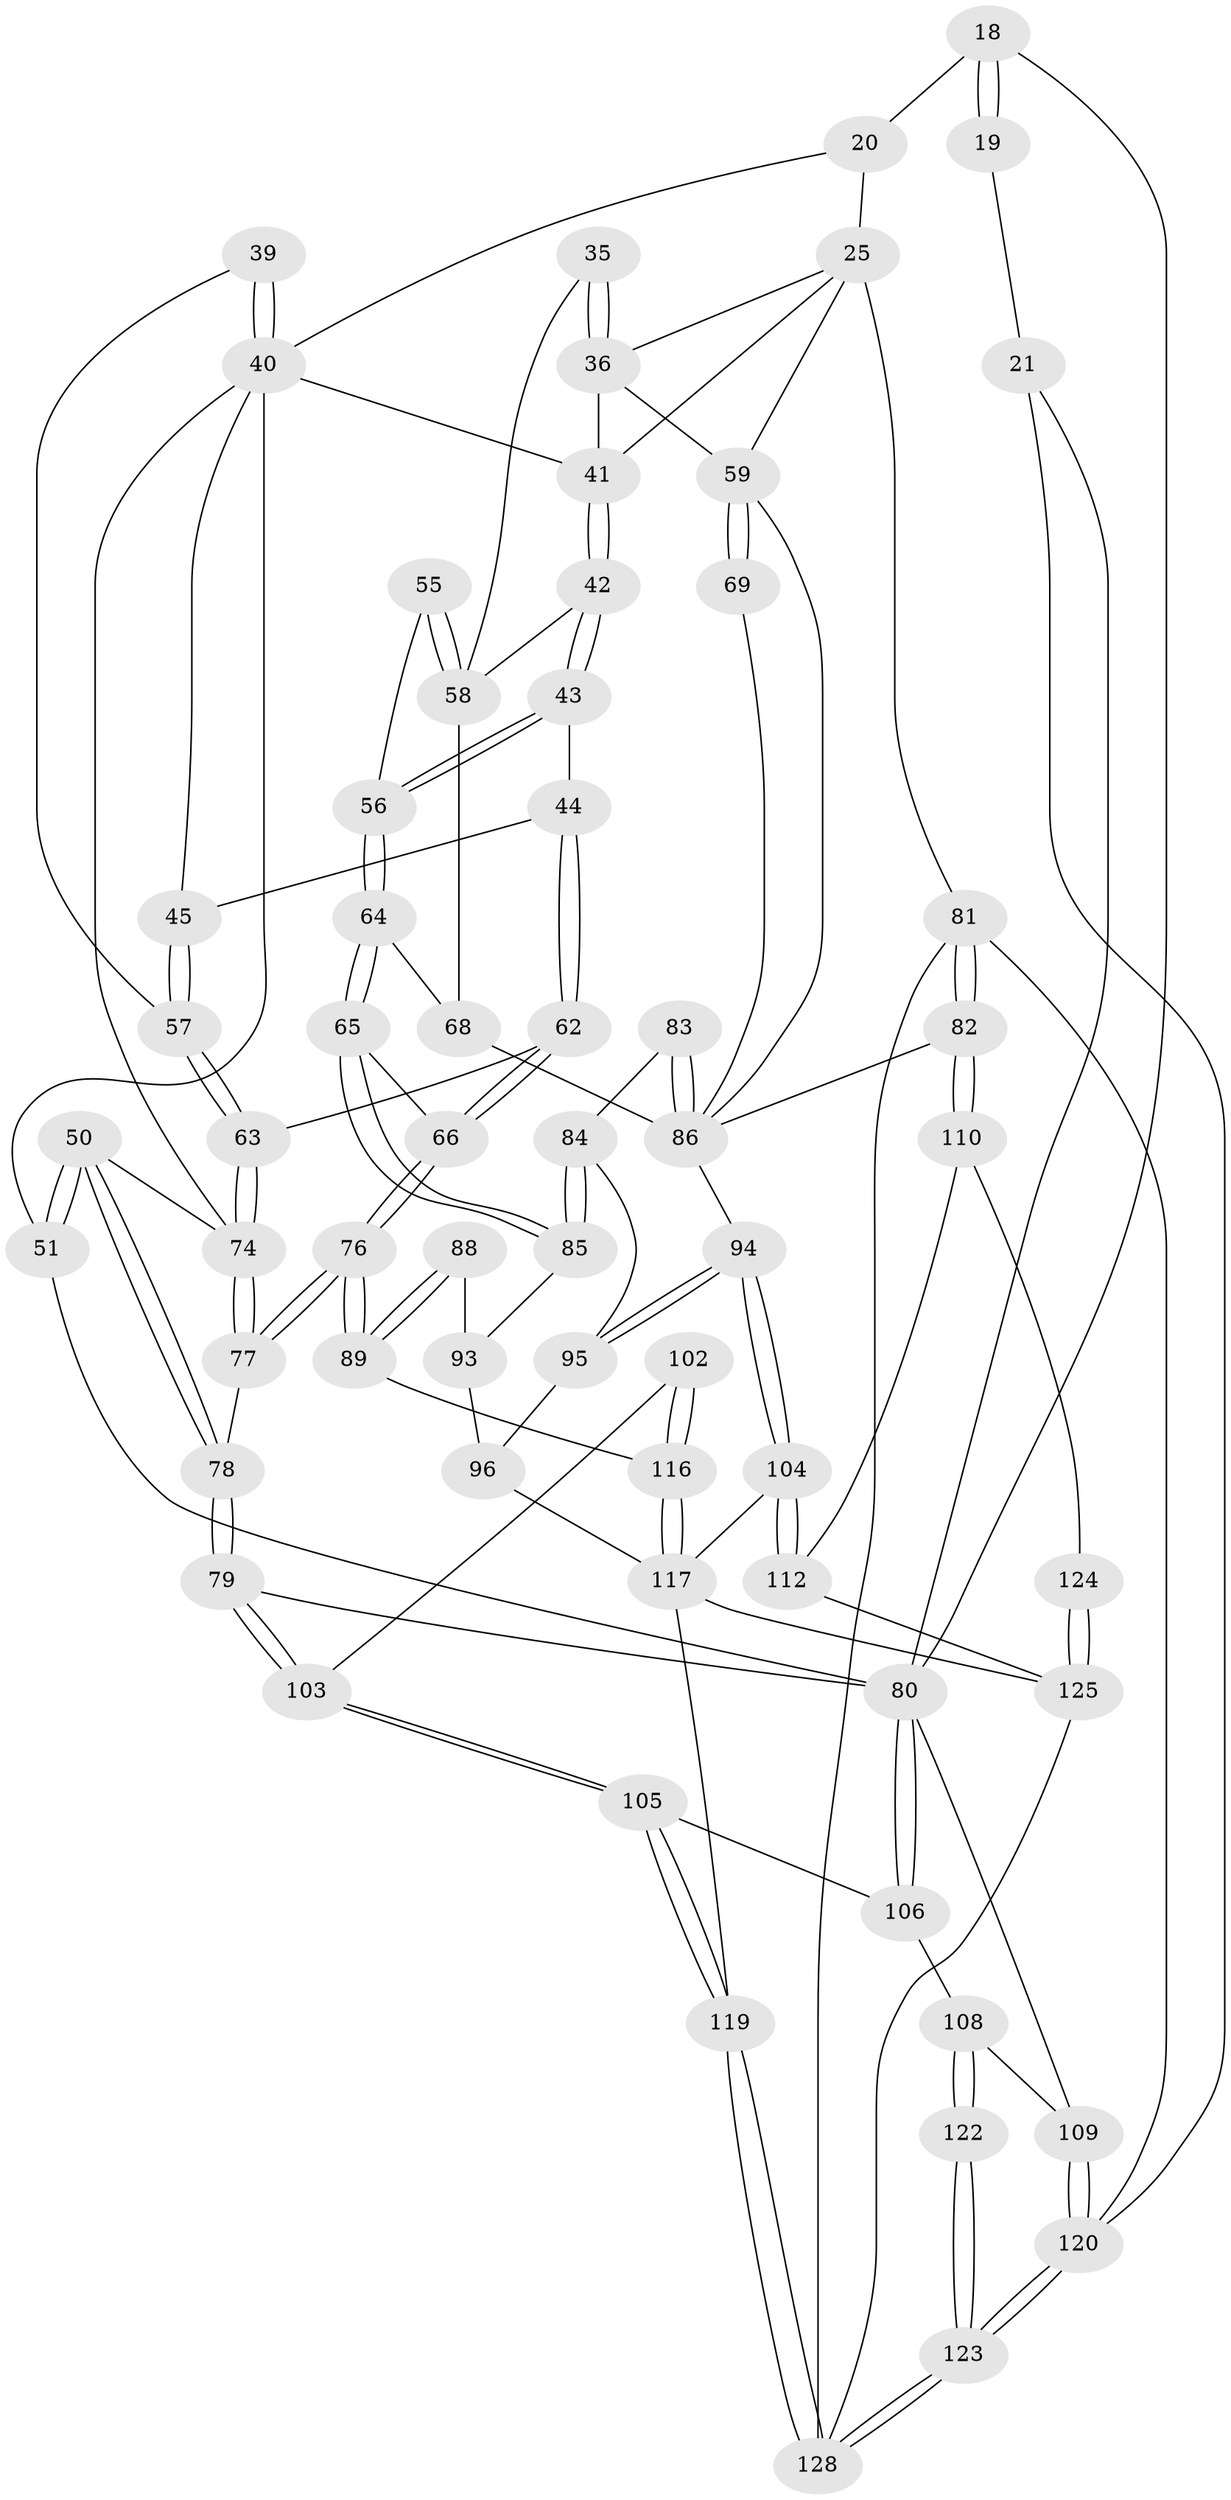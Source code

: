 // original degree distribution, {3: 0.015625, 5: 0.53125, 6: 0.21875, 4: 0.234375}
// Generated by graph-tools (version 1.1) at 2025/00/03/09/25 05:00:45]
// undirected, 64 vertices, 146 edges
graph export_dot {
graph [start="1"]
  node [color=gray90,style=filled];
  18 [pos="+0.2008982178288967+0.13604271818403693",super="+17+11"];
  19 [pos="+0.18988784747828102+0.12430439331414785",super="+5"];
  20 [pos="+0.40569143965030485+0.045842386194544026",super="+16"];
  21 [pos="+0.0145993299782375+0.0629128116821815",super="+4"];
  25 [pos="+1+0",super="+22"];
  35 [pos="+0.8809619927459714+0.27011504327388164"];
  36 [pos="+0.8535195229169108+0.24173741776959226",super="+26"];
  39 [pos="+0.46451597393766936+0.34794119585170535"];
  40 [pos="+0.4383012989609618+0.3690432154738473",super="+32+38+37"];
  41 [pos="+0.7498049587059624+0.2628703137748013",super="+14"];
  42 [pos="+0.7528655173816425+0.29031693678443504"];
  43 [pos="+0.7476784351303615+0.3207063764325952"];
  44 [pos="+0.6521788678732552+0.3301720363249841"];
  45 [pos="+0.6261425607397705+0.2771182087878286"];
  50 [pos="+0.378374013992773+0.4138017529617541"];
  51 [pos="+0.3643395267985259+0.40573009126329734",super="+33"];
  55 [pos="+0.7812397781479339+0.34456872009952944"];
  56 [pos="+0.7617795561703979+0.3458365983916671"];
  57 [pos="+0.5536844880319086+0.37846302368982876"];
  58 [pos="+0.8750010379505796+0.3753195622399124",super="+46+47"];
  59 [pos="+0.9164649655944198+0.3811036466459179",super="+28"];
  62 [pos="+0.639293255673069+0.42653261038343077"];
  63 [pos="+0.6359937447571076+0.42687311899753116"];
  64 [pos="+0.737139513608343+0.47399214465611983"];
  65 [pos="+0.7303250292762543+0.477861573814235"];
  66 [pos="+0.7143915818831413+0.47413238604693214"];
  68 [pos="+0.771528845341815+0.4713767090844086",super="+67"];
  69 [pos="+1+0.33458770694688306"];
  74 [pos="+0.5458115630149831+0.49389073955732093",super="+49"];
  76 [pos="+0.5411296836455722+0.6259735685052757"];
  77 [pos="+0.5371158417730801+0.6153873593403915"];
  78 [pos="+0.36712796814629123+0.4854112278041461"];
  79 [pos="+0.26878159938982044+0.6252468086649446"];
  80 [pos="+0.20951202494059157+0.6402919676009659",super="+53+52+34+30"];
  81 [pos="+1+1",super="+2"];
  82 [pos="+1+0.7641783482145208"];
  83 [pos="+0.8917910410758946+0.5525045211320427"];
  84 [pos="+0.7731495262972022+0.5798030915555793"];
  85 [pos="+0.7314145545768662+0.4888323143019562"];
  86 [pos="+1+0.6363046887659847",super="+72+73+75"];
  88 [pos="+0.6073907732300322+0.6264236649117597"];
  89 [pos="+0.5411756691932711+0.6266879266577108"];
  93 [pos="+0.6821125021342734+0.6313399377454076",super="+87"];
  94 [pos="+0.9597222633274084+0.6666444686999056"];
  95 [pos="+0.9196491473524221+0.6544154011839487",super="+90"];
  96 [pos="+0.7656380972305356+0.6426483381175833",super="+92"];
  102 [pos="+0.477642183511615+0.7198607979069167"];
  103 [pos="+0.4640067887898827+0.724881100280403"];
  104 [pos="+0.9034808892289358+0.722015339777582"];
  105 [pos="+0.3923963305578025+0.8762538661673611"];
  106 [pos="+0.24069585480792863+0.879357282939556"];
  108 [pos="+0+0.7019161293272231",super="+107"];
  109 [pos="+0+0.5976605560847038",super="+54+48"];
  110 [pos="+1+0.8499364825162736"];
  112 [pos="+0.9246165872590586+0.8474947401736731",super="+111"];
  116 [pos="+0.5930452497742766+0.8185835636587255",super="+100+101"];
  117 [pos="+0.5969254048183836+0.863001166518867",super="+115+99"];
  119 [pos="+0.4238543852161883+0.921368017851068",super="+118"];
  120 [pos="+0+1",super="+3"];
  122 [pos="+0.16616270476835535+0.9732489954853779"];
  123 [pos="+0+1"];
  124 [pos="+0.9796660722845211+0.9091550331414737"];
  125 [pos="+0.8087028865001873+1",super="+114+113+121"];
  128 [pos="+0.49388315821598294+1",super="+127"];
  18 -- 19 [weight=2];
  18 -- 19;
  18 -- 80;
  18 -- 20 [weight=3];
  19 -- 21 [weight=2];
  20 -- 40 [weight=2];
  20 -- 25;
  21 -- 120;
  21 -- 80;
  25 -- 81 [weight=2];
  25 -- 59;
  25 -- 36;
  25 -- 41;
  35 -- 36 [weight=2];
  35 -- 36;
  35 -- 58;
  36 -- 41 [weight=2];
  36 -- 59;
  39 -- 40 [weight=2];
  39 -- 40;
  39 -- 57;
  40 -- 74;
  40 -- 51;
  40 -- 41;
  40 -- 45;
  41 -- 42;
  41 -- 42;
  42 -- 43;
  42 -- 43;
  42 -- 58;
  43 -- 44;
  43 -- 56;
  43 -- 56;
  44 -- 45;
  44 -- 62;
  44 -- 62;
  45 -- 57;
  45 -- 57;
  50 -- 51;
  50 -- 51;
  50 -- 78;
  50 -- 78;
  50 -- 74;
  51 -- 80 [weight=2];
  55 -- 56;
  55 -- 58 [weight=2];
  55 -- 58;
  56 -- 64;
  56 -- 64;
  57 -- 63;
  57 -- 63;
  58 -- 68;
  59 -- 69 [weight=2];
  59 -- 69;
  59 -- 86;
  62 -- 63;
  62 -- 66;
  62 -- 66;
  63 -- 74;
  63 -- 74;
  64 -- 65;
  64 -- 65;
  64 -- 68;
  65 -- 66;
  65 -- 85;
  65 -- 85;
  66 -- 76;
  66 -- 76;
  68 -- 86 [weight=3];
  69 -- 86;
  74 -- 77;
  74 -- 77;
  76 -- 77;
  76 -- 77;
  76 -- 89;
  76 -- 89;
  77 -- 78;
  78 -- 79;
  78 -- 79;
  79 -- 80;
  79 -- 103;
  79 -- 103;
  80 -- 106;
  80 -- 106;
  80 -- 109 [weight=2];
  81 -- 82;
  81 -- 82;
  81 -- 120 [weight=2];
  81 -- 128;
  82 -- 110;
  82 -- 110;
  82 -- 86;
  83 -- 84;
  83 -- 86 [weight=2];
  83 -- 86;
  84 -- 85;
  84 -- 85;
  84 -- 95;
  85 -- 93;
  86 -- 94;
  88 -- 89;
  88 -- 89;
  88 -- 93 [weight=2];
  89 -- 116;
  93 -- 96;
  94 -- 95;
  94 -- 95;
  94 -- 104;
  94 -- 104;
  95 -- 96 [weight=2];
  96 -- 117 [weight=2];
  102 -- 103;
  102 -- 116 [weight=2];
  102 -- 116;
  103 -- 105;
  103 -- 105;
  104 -- 112;
  104 -- 112;
  104 -- 117;
  105 -- 106;
  105 -- 119;
  105 -- 119;
  106 -- 108;
  108 -- 109;
  108 -- 122 [weight=2];
  108 -- 122;
  109 -- 120 [weight=2];
  109 -- 120;
  110 -- 124;
  110 -- 112;
  112 -- 125 [weight=2];
  116 -- 117 [weight=2];
  116 -- 117;
  117 -- 125;
  117 -- 119;
  119 -- 128 [weight=2];
  119 -- 128;
  120 -- 123;
  120 -- 123;
  122 -- 123;
  122 -- 123;
  123 -- 128;
  123 -- 128;
  124 -- 125 [weight=2];
  124 -- 125;
  125 -- 128;
}
